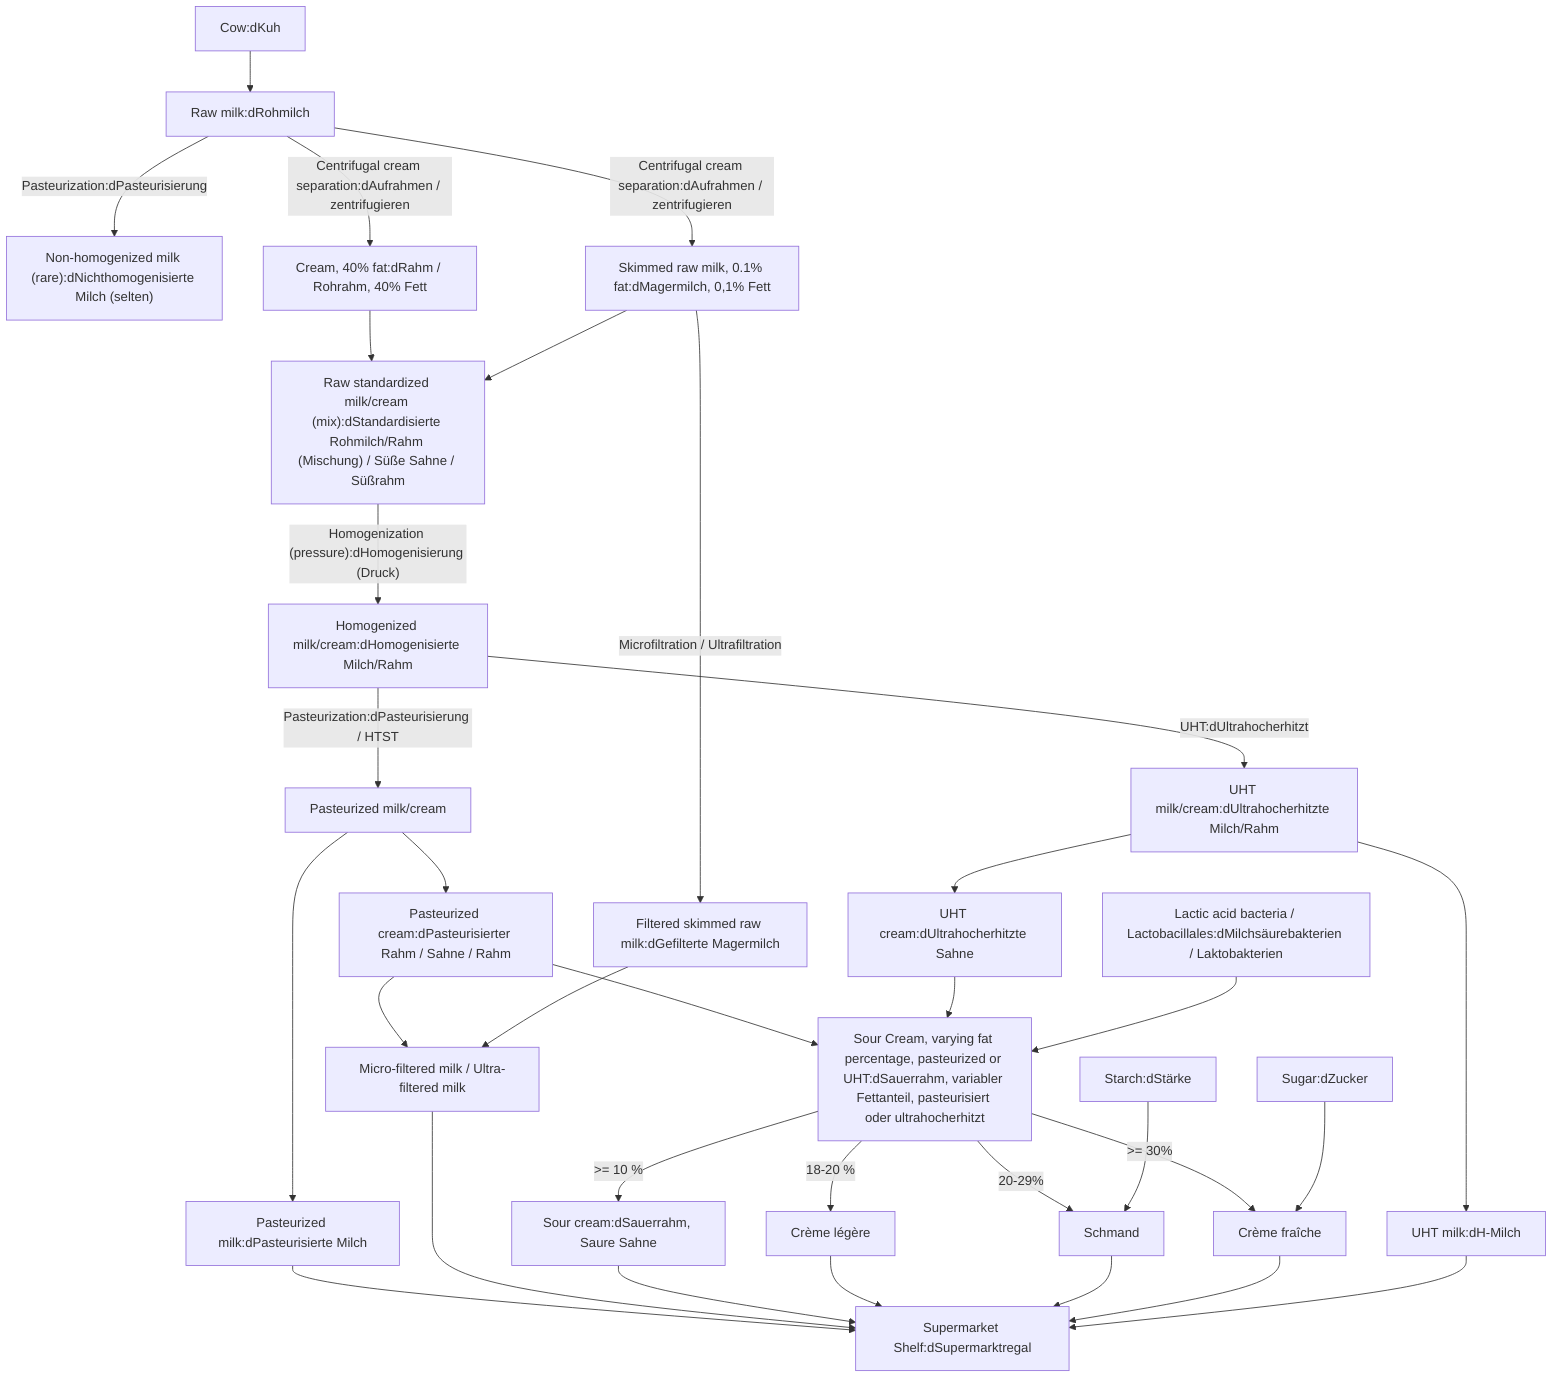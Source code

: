 flowchart TD
	%% markdown["`This **is** _Markdown_ with <a href="https://waritschlager.de">a link</a> and an image <img alt="xyz" src="https://iconscout.com/ms-icon-310x310.png" width="30" />`"]

	cow["Cow:dKuh"]
	raw_milk["Raw milk:dRohmilch"]
	pasteurized_raw_milk["Non-homogenized milk (rare):dNichthomogenisierte Milch (selten)"]
	cream["Cream, 40% fat:dRahm / Rohrahm, 40% Fett"]
	skimmed_raw_milk["Skimmed raw milk, 0.1% fat:dMagermilch, 0,1% Fett"]
	homogenized_milk_cream["Homogenized milk/cream"]
	pasteurized_milk_cream["Pasteurized milk/cream"]
%% h/voll
	pasteurized_milk["Pasteurized milk:dPasteurisierte Milch"]
	pasteurized_cream["Pasteurized cream:dPasteurisierter Rahm / Sahne / Rahm"]
	uht_milk_cream["UHT milk/cream:dUltrahocherhitzte Milch/Rahm"]
	uht_milk["UHT milk:dH-Milch"]
	uht_cream["UHT cream:dUltrahocherhitzte Sahne"]
	filtered_skimmed_raw_milk["Filtered skimmed raw milk:dGefilterte Magermilch"]
	micro_filtered_milk["Micro-filtered milk / Ultra-filtered milk"]
	lactic_acid_bacteria["Lactic acid bacteria / Lactobacillales:dMilchsäurebakterien / Laktobakterien"]
	standardized_milk_cream["Raw standardized milk/cream (mix):dStandardisierte Rohmilch/Rahm (Mischung) / Süße Sahne / Süßrahm"]
	homogenized_milk_cream["Homogenized milk/cream:dHomogenisierte Milch/Rahm"]
	sour_cream_mix["Sour Cream, varying fat percentage, pasteurized or UHT:dSauerrahm, variabler Fettanteil, pasteurisiert oder ultrahocherhitzt"]
	sour_cream["Sour cream:dSauerrahm, Saure Sahne"]
	creme_legere["Crème légère"]
	schmand["Schmand"]
	creme_fraiche["Crème fraîche"]
	starch["Starch:dStärke"]
	saccharose["Sugar:dZucker"]
	shelf["Supermarket Shelf:dSupermarktregal"]

	cow --> raw_milk
	raw_milk -- Pasteurization:dPasteurisierung --> pasteurized_raw_milk
	raw_milk -- Centrifugal cream separation:dAufrahmen / zentrifugieren --> cream
	raw_milk -- Centrifugal cream separation:dAufrahmen / zentrifugieren --> skimmed_raw_milk
	cream --> standardized_milk_cream
	skimmed_raw_milk --> standardized_milk_cream
	standardized_milk_cream -- Homogenization &lpar;pressure&rpar;:dHomogenisierung &lpar;Druck&rpar; --> homogenized_milk_cream
%% fluid milk products:
	homogenized_milk_cream -- Pasteurization:dPasteurisierung / HTST --> pasteurized_milk_cream
	pasteurized_milk_cream --> pasteurized_milk
	pasteurized_milk_cream --> pasteurized_cream
	homogenized_milk_cream -- UHT:dUltrahocherhitzt --> uht_milk_cream
	uht_milk_cream --> uht_milk
	uht_milk_cream --> uht_cream
%% end
	skimmed_raw_milk -- Microfiltration / Ultrafiltration --> filtered_skimmed_raw_milk
	pasteurized_cream --> micro_filtered_milk
	filtered_skimmed_raw_milk --> micro_filtered_milk
	pasteurized_cream --> sour_cream_mix
	uht_cream --> sour_cream_mix
	lactic_acid_bacteria --> sour_cream_mix
	sour_cream_mix -- >= 10 % --> sour_cream
	sour_cream_mix -- 18-20 % --> creme_legere
	sour_cream_mix -- 20-29% --> schmand
	starch --> schmand
	sour_cream_mix -- >= 30% --> creme_fraiche
	saccharose --> creme_fraiche

	pasteurized_milk --> shelf
	micro_filtered_milk --> shelf
	sour_cream --> shelf
	creme_legere --> shelf
	schmand --> shelf
	creme_fraiche --> shelf
	uht_milk --> shelf

%% sterilized cream
%% Streptococcus lactis = Lactococcus lactis
%% Leuconostoc citrovorum
%% https://en.wikipedia.org/wiki/Dairy_product
%% https://de.wikipedia.org/wiki/Rahm
%% https://en.wikipedia.org/wiki/File:Milkproducts_v2.svg
%% https://upload.wikimedia.org/wikipedia/commons/thumb/2/2e/Milch.svg/960px-Milch.svg.png
%% https://www.slideshare.net/slideshow/fermented-milk-products/39218590
%% https://docs.mermaidchart.com/mermaid-oss/syntax/flowchart.html#a-link-with-arrow-head-and-text
%% https://de.wikipedia.org/wiki/Milchs%C3%A4urebakterien
%% https://de.wikipedia.org/wiki/Schmand\
%% https://upload.wikimedia.org/wikipedia/commons/thumb/2/23/Rahm-_und_Sauerrahmprodukte.svg/653px-Rahm-_und_Sauerrahmprodukte.svg.png
%% https://en.wikipedia.org/wiki/Cream
%% https://de.wikipedia.org/wiki/Rahm
%% https://en.wikipedia.org/wiki/Quark
%% https://de.wikipedia.org/wiki/Milcherzeugnis
%% https://en.wikipedia.org/wiki/Dairy_product
%% https://de.wikipedia.org/wiki/Milch
%% milchfett milchzucker
%% cheese
%% infant formula
%% joghurt
%% drinking joghurt
%% concentrated / greek joghurt
%% frozen joghurt
%% sour cream
%% cream
%% creme fraiche
%% lassi
%% https://www.scribd.com/document/892108474/Flowcharts-Dairy-Products
%% nanny goad
%% ewe
%% butter
%% lactose
%% kefir
%% acidophilus milk
%% cultured buttermilk
%% wat